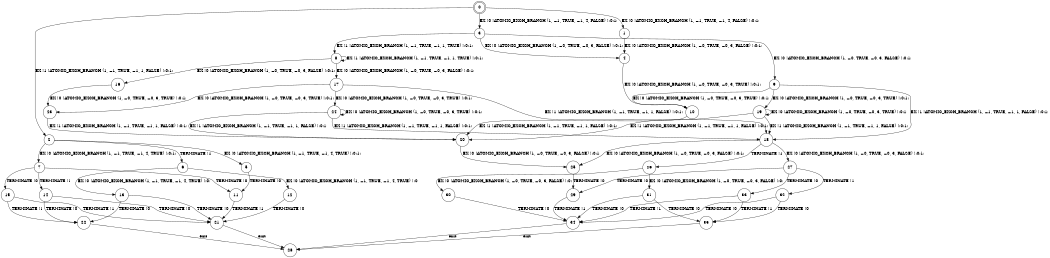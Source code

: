 digraph BCG {
size = "7, 10.5";
center = TRUE;
node [shape = circle];
0 [peripheries = 2];
0 -> 1 [label = "EX !0 !ATOMIC_EXCH_BRANCH (1, +1, TRUE, +1, 4, FALSE) !:0:1:"];
0 -> 2 [label = "EX !1 !ATOMIC_EXCH_BRANCH (1, +1, TRUE, +1, 1, FALSE) !:0:1:"];
0 -> 3 [label = "EX !0 !ATOMIC_EXCH_BRANCH (1, +1, TRUE, +1, 4, FALSE) !:0:1:"];
1 -> 4 [label = "EX !0 !ATOMIC_EXCH_BRANCH (1, +0, TRUE, +0, 3, FALSE) !:0:1:"];
2 -> 5 [label = "EX !0 !ATOMIC_EXCH_BRANCH (1, +1, TRUE, +1, 4, TRUE) !:0:1:"];
2 -> 6 [label = "TERMINATE !1"];
2 -> 7 [label = "EX !0 !ATOMIC_EXCH_BRANCH (1, +1, TRUE, +1, 4, TRUE) !:0:1:"];
3 -> 4 [label = "EX !0 !ATOMIC_EXCH_BRANCH (1, +0, TRUE, +0, 3, FALSE) !:0:1:"];
3 -> 8 [label = "EX !1 !ATOMIC_EXCH_BRANCH (1, +1, TRUE, +1, 1, TRUE) !:0:1:"];
3 -> 9 [label = "EX !0 !ATOMIC_EXCH_BRANCH (1, +0, TRUE, +0, 3, FALSE) !:0:1:"];
4 -> 10 [label = "EX !0 !ATOMIC_EXCH_BRANCH (1, +0, TRUE, +0, 3, TRUE) !:0:1:"];
5 -> 11 [label = "TERMINATE !0"];
6 -> 12 [label = "EX !0 !ATOMIC_EXCH_BRANCH (1, +1, TRUE, +1, 4, TRUE) !:0:"];
6 -> 13 [label = "EX !0 !ATOMIC_EXCH_BRANCH (1, +1, TRUE, +1, 4, TRUE) !:0:"];
7 -> 11 [label = "TERMINATE !0"];
7 -> 14 [label = "TERMINATE !1"];
7 -> 15 [label = "TERMINATE !0"];
8 -> 16 [label = "EX !0 !ATOMIC_EXCH_BRANCH (1, +0, TRUE, +0, 3, FALSE) !:0:1:"];
8 -> 8 [label = "EX !1 !ATOMIC_EXCH_BRANCH (1, +1, TRUE, +1, 1, TRUE) !:0:1:"];
8 -> 17 [label = "EX !0 !ATOMIC_EXCH_BRANCH (1, +0, TRUE, +0, 3, FALSE) !:0:1:"];
9 -> 10 [label = "EX !0 !ATOMIC_EXCH_BRANCH (1, +0, TRUE, +0, 3, TRUE) !:0:1:"];
9 -> 18 [label = "EX !1 !ATOMIC_EXCH_BRANCH (1, +1, TRUE, +1, 1, FALSE) !:0:1:"];
9 -> 19 [label = "EX !0 !ATOMIC_EXCH_BRANCH (1, +0, TRUE, +0, 3, TRUE) !:0:1:"];
10 -> 20 [label = "EX !1 !ATOMIC_EXCH_BRANCH (1, +1, TRUE, +1, 1, FALSE) !:0:1:"];
11 -> 21 [label = "TERMINATE !1"];
12 -> 21 [label = "TERMINATE !0"];
13 -> 21 [label = "TERMINATE !0"];
13 -> 22 [label = "TERMINATE !0"];
14 -> 21 [label = "TERMINATE !0"];
14 -> 22 [label = "TERMINATE !0"];
15 -> 21 [label = "TERMINATE !1"];
15 -> 22 [label = "TERMINATE !1"];
16 -> 23 [label = "EX !0 !ATOMIC_EXCH_BRANCH (1, +0, TRUE, +0, 3, TRUE) !:0:1:"];
17 -> 23 [label = "EX !0 !ATOMIC_EXCH_BRANCH (1, +0, TRUE, +0, 3, TRUE) !:0:1:"];
17 -> 18 [label = "EX !1 !ATOMIC_EXCH_BRANCH (1, +1, TRUE, +1, 1, FALSE) !:0:1:"];
17 -> 24 [label = "EX !0 !ATOMIC_EXCH_BRANCH (1, +0, TRUE, +0, 3, TRUE) !:0:1:"];
18 -> 25 [label = "EX !0 !ATOMIC_EXCH_BRANCH (1, +0, TRUE, +0, 3, FALSE) !:0:1:"];
18 -> 26 [label = "TERMINATE !1"];
18 -> 27 [label = "EX !0 !ATOMIC_EXCH_BRANCH (1, +0, TRUE, +0, 3, FALSE) !:0:1:"];
19 -> 20 [label = "EX !1 !ATOMIC_EXCH_BRANCH (1, +1, TRUE, +1, 1, FALSE) !:0:1:"];
19 -> 18 [label = "EX !1 !ATOMIC_EXCH_BRANCH (1, +1, TRUE, +1, 1, FALSE) !:0:1:"];
19 -> 19 [label = "EX !0 !ATOMIC_EXCH_BRANCH (1, +0, TRUE, +0, 3, TRUE) !:0:1:"];
20 -> 25 [label = "EX !0 !ATOMIC_EXCH_BRANCH (1, +0, TRUE, +0, 3, FALSE) !:0:1:"];
21 -> 28 [label = "exit"];
22 -> 28 [label = "exit"];
23 -> 20 [label = "EX !1 !ATOMIC_EXCH_BRANCH (1, +1, TRUE, +1, 1, FALSE) !:0:1:"];
24 -> 20 [label = "EX !1 !ATOMIC_EXCH_BRANCH (1, +1, TRUE, +1, 1, FALSE) !:0:1:"];
24 -> 18 [label = "EX !1 !ATOMIC_EXCH_BRANCH (1, +1, TRUE, +1, 1, FALSE) !:0:1:"];
24 -> 24 [label = "EX !0 !ATOMIC_EXCH_BRANCH (1, +0, TRUE, +0, 3, TRUE) !:0:1:"];
25 -> 29 [label = "TERMINATE !0"];
26 -> 30 [label = "EX !0 !ATOMIC_EXCH_BRANCH (1, +0, TRUE, +0, 3, FALSE) !:0:"];
26 -> 31 [label = "EX !0 !ATOMIC_EXCH_BRANCH (1, +0, TRUE, +0, 3, FALSE) !:0:"];
27 -> 29 [label = "TERMINATE !0"];
27 -> 32 [label = "TERMINATE !1"];
27 -> 33 [label = "TERMINATE !0"];
29 -> 34 [label = "TERMINATE !1"];
30 -> 34 [label = "TERMINATE !0"];
31 -> 34 [label = "TERMINATE !0"];
31 -> 35 [label = "TERMINATE !0"];
32 -> 34 [label = "TERMINATE !0"];
32 -> 35 [label = "TERMINATE !0"];
33 -> 34 [label = "TERMINATE !1"];
33 -> 35 [label = "TERMINATE !1"];
34 -> 28 [label = "exit"];
35 -> 28 [label = "exit"];
}
